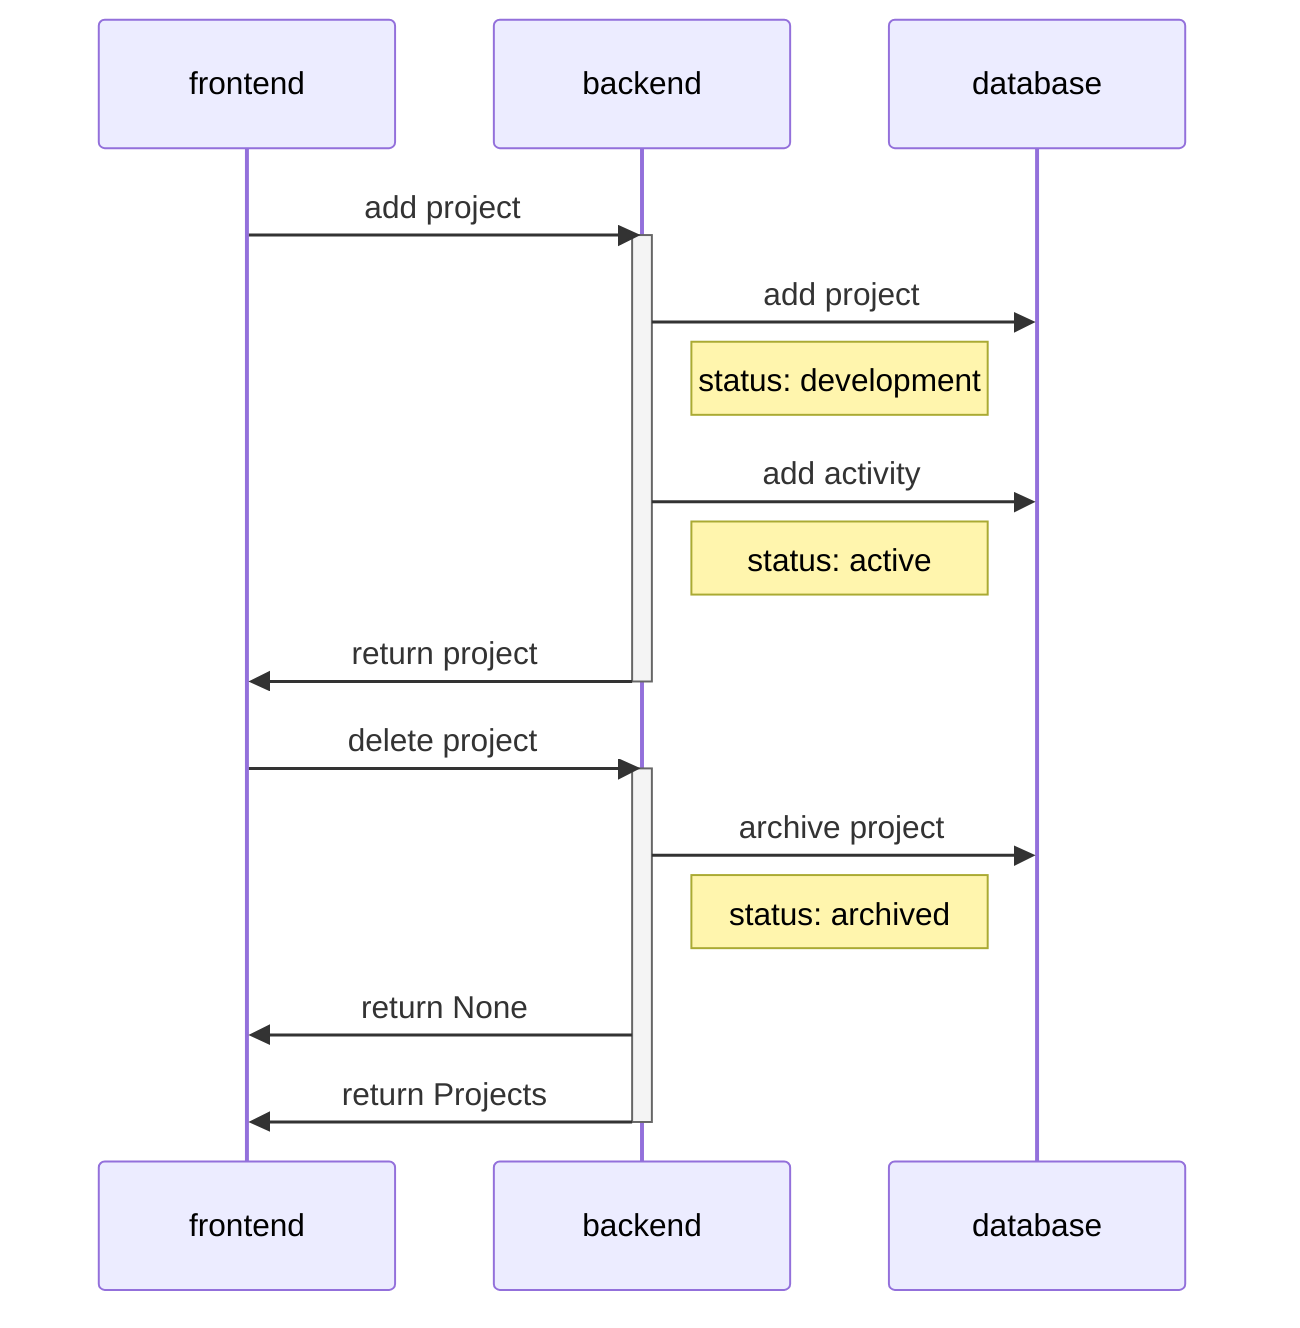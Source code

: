 sequenceDiagram
    participant frontend
    participant backend
    participant database

    frontend->>backend: add project
    activate backend
    backend->>database: add project
    Note right of backend: status: development
    backend->>database: add activity
    Note right of backend: status: active
    backend->>frontend: return project
    deactivate backend

    frontend->>backend: delete project
    activate backend
    backend->>database: archive project
    Note right of backend: status: archived
    backend->>frontend: return None
    backend->>frontend: return Projects
    deactivate backend